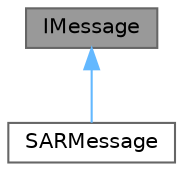 digraph "IMessage"
{
 // INTERACTIVE_SVG=YES
 // LATEX_PDF_SIZE
  bgcolor="transparent";
  edge [fontname=Helvetica,fontsize=10,labelfontname=Helvetica,labelfontsize=10];
  node [fontname=Helvetica,fontsize=10,shape=box,height=0.2,width=0.4];
  Node1 [id="Node000001",label="IMessage",height=0.2,width=0.4,color="gray40", fillcolor="grey60", style="filled", fontcolor="black",tooltip="Интерфейс, описывающий консольное сообщение."];
  Node1 -> Node2 [id="edge1_Node000001_Node000002",dir="back",color="steelblue1",style="solid",tooltip=" "];
  Node2 [id="Node000002",label="SARMessage",height=0.2,width=0.4,color="gray40", fillcolor="white", style="filled",URL="$de/d46/class_quasar_s_d_k_1_1_i_o_1_1_s_a_r_message.html",tooltip="Класс, реализующий базовое сообщение от РЛС."];
}
